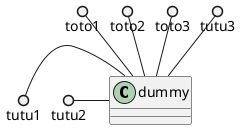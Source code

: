 {
  "sha1": "gdjkr4ofms37yp022pkion15didtcj6",
  "insertion": {
    "when": "2024-06-01T09:03:07.644Z",
    "user": "plantuml@gmail.com"
  }
}
@startuml
class dummy
toto1 ()-- dummy
toto2 ()-- dummy
toto3 ()-- dummy

tutu1 ()- dummy
tutu2 ()- dummy
tutu3 ()- dummy
@enduml
